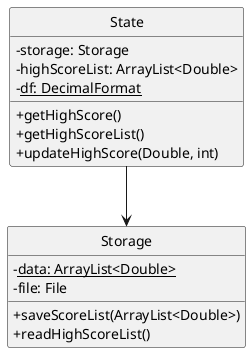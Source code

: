@startuml
hide circle
skinparam classAttributeIconSize 0

class Storage {
    - <u>data: ArrayList<Double>
    - file: File
    + saveScoreList(ArrayList<Double>)
    + readHighScoreList()
}

class State {
    - storage: Storage
    - highScoreList: ArrayList<Double>
    - <u>df: DecimalFormat
    + getHighScore()
    + getHighScoreList()
    + updateHighScore(Double, int)
}

State --> Storage
@enduml

